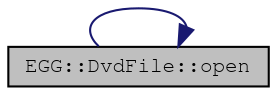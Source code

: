 digraph "EGG::DvdFile::open"
{
 // LATEX_PDF_SIZE
  edge [fontname="FreeMono",fontsize="10",labelfontname="FreeMono",labelfontsize="10"];
  node [fontname="FreeMono",fontsize="10",shape=record];
  rankdir="LR";
  Node1 [label="EGG::DvdFile::open",height=0.2,width=0.4,color="black", fillcolor="grey75", style="filled", fontcolor="black",tooltip="Opens a file given the path."];
  Node1 -> Node1 [color="midnightblue",fontsize="10",style="solid",fontname="FreeMono"];
}
